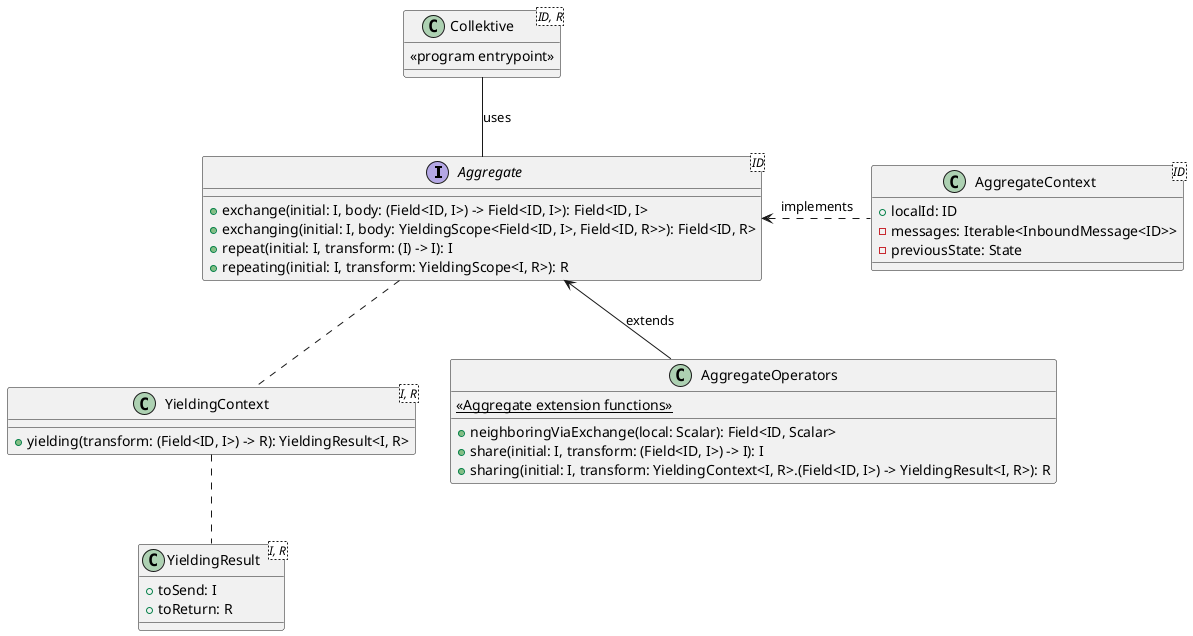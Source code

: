 @startuml
interface Aggregate<ID> {
    {abstract}
    + exchange(initial: I, body: (Field<ID, I>) -> Field<ID, I>): Field<ID, I>
    + exchanging(initial: I, body: YieldingScope<Field<ID, I>, Field<ID, R>>): Field<ID, R>
    + repeat(initial: I, transform: (I) -> I): I
    + repeating(initial: I, transform: YieldingScope<I, R>): R
}

class YieldingContext<I, R> {
    + yielding(transform: (Field<ID, I>) -> R): YieldingResult<I, R>
}

class Collektive<ID, R> {
    <<program entrypoint>>
}

class AggregateContext<ID> {
    + localId: ID
    - messages: Iterable<InboundMessage<ID>>
    - previousState: State
}

class "AggregateOperators" {
    {static} <<Aggregate extension functions>>
    + neighboringViaExchange(local: Scalar): Field<ID, Scalar>
    + share(initial: I, transform: (Field<ID, I>) -> I): I
    + sharing(initial: I, transform: YieldingContext<I, R>.(Field<ID, I>) -> YieldingResult<I, R>): R
}

class YieldingResult<I, R> {
    + toSend: I
    + toReturn: R
}

Collektive -- Aggregate: uses
Aggregate <. AggregateContext: implements
Aggregate .. YieldingContext
Aggregate <-- AggregateOperators: extends
YieldingContext .. YieldingResult

@enduml